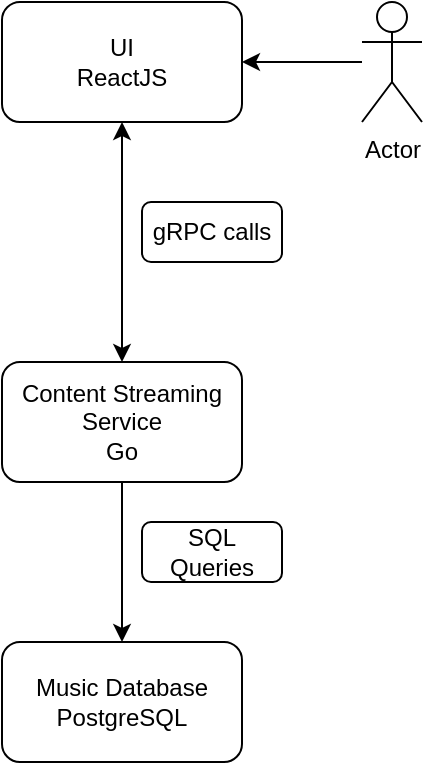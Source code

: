 <mxfile version="24.0.5" type="github">
  <diagram name="Page-1" id="TKecJ74i1THWGVXfQWML">
    <mxGraphModel dx="954" dy="589" grid="1" gridSize="10" guides="1" tooltips="1" connect="1" arrows="1" fold="1" page="1" pageScale="1" pageWidth="827" pageHeight="1169" math="0" shadow="0">
      <root>
        <mxCell id="0" />
        <mxCell id="1" parent="0" />
        <mxCell id="Uom78CrkvAnSeXXXstYl-9" style="edgeStyle=orthogonalEdgeStyle;rounded=0;orthogonalLoop=1;jettySize=auto;html=1;exitX=0.5;exitY=1;exitDx=0;exitDy=0;" edge="1" parent="1" source="Uom78CrkvAnSeXXXstYl-2" target="Uom78CrkvAnSeXXXstYl-4">
          <mxGeometry relative="1" as="geometry" />
        </mxCell>
        <mxCell id="Uom78CrkvAnSeXXXstYl-2" value="&lt;div&gt;Content Streaming Service&lt;/div&gt;&lt;div&gt;Go&lt;br&gt;&lt;/div&gt;" style="rounded=1;whiteSpace=wrap;html=1;" vertex="1" parent="1">
          <mxGeometry x="320" y="220" width="120" height="60" as="geometry" />
        </mxCell>
        <mxCell id="Uom78CrkvAnSeXXXstYl-3" value="&lt;div&gt;UI&lt;/div&gt;&lt;div&gt;ReactJS&lt;br&gt;&lt;/div&gt;" style="rounded=1;whiteSpace=wrap;html=1;" vertex="1" parent="1">
          <mxGeometry x="320" y="40" width="120" height="60" as="geometry" />
        </mxCell>
        <mxCell id="Uom78CrkvAnSeXXXstYl-4" value="&lt;div&gt;Music Database&lt;/div&gt;&lt;div&gt;PostgreSQL&lt;br&gt;&lt;/div&gt;" style="rounded=1;whiteSpace=wrap;html=1;" vertex="1" parent="1">
          <mxGeometry x="320" y="360" width="120" height="60" as="geometry" />
        </mxCell>
        <mxCell id="Uom78CrkvAnSeXXXstYl-5" value="" style="endArrow=classic;startArrow=classic;html=1;rounded=0;entryX=0.5;entryY=1;entryDx=0;entryDy=0;exitX=0.5;exitY=0;exitDx=0;exitDy=0;" edge="1" parent="1" source="Uom78CrkvAnSeXXXstYl-2" target="Uom78CrkvAnSeXXXstYl-3">
          <mxGeometry width="50" height="50" relative="1" as="geometry">
            <mxPoint x="350" y="250" as="sourcePoint" />
            <mxPoint x="400" y="200" as="targetPoint" />
          </mxGeometry>
        </mxCell>
        <mxCell id="Uom78CrkvAnSeXXXstYl-11" value="SQL Queries" style="rounded=1;whiteSpace=wrap;html=1;" vertex="1" parent="1">
          <mxGeometry x="390" y="300" width="70" height="30" as="geometry" />
        </mxCell>
        <mxCell id="Uom78CrkvAnSeXXXstYl-17" value="gRPC calls" style="rounded=1;whiteSpace=wrap;html=1;" vertex="1" parent="1">
          <mxGeometry x="390" y="140" width="70" height="30" as="geometry" />
        </mxCell>
        <mxCell id="Uom78CrkvAnSeXXXstYl-18" value="Actor" style="shape=umlActor;verticalLabelPosition=bottom;verticalAlign=top;html=1;outlineConnect=0;" vertex="1" parent="1">
          <mxGeometry x="500" y="40" width="30" height="60" as="geometry" />
        </mxCell>
        <mxCell id="Uom78CrkvAnSeXXXstYl-22" value="" style="endArrow=classic;html=1;rounded=0;entryX=1;entryY=0.5;entryDx=0;entryDy=0;" edge="1" parent="1" source="Uom78CrkvAnSeXXXstYl-18" target="Uom78CrkvAnSeXXXstYl-3">
          <mxGeometry width="50" height="50" relative="1" as="geometry">
            <mxPoint x="620" y="50" as="sourcePoint" />
            <mxPoint x="400" y="230" as="targetPoint" />
          </mxGeometry>
        </mxCell>
      </root>
    </mxGraphModel>
  </diagram>
</mxfile>
